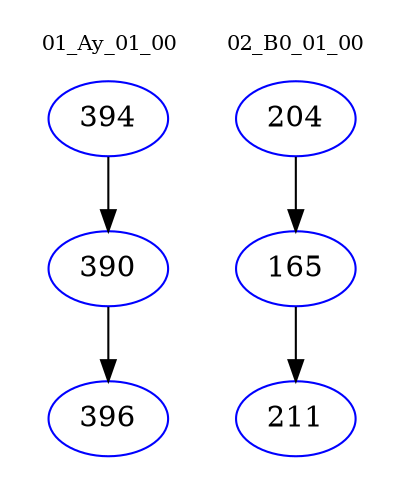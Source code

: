 digraph{
subgraph cluster_0 {
color = white
label = "01_Ay_01_00";
fontsize=10;
T0_394 [label="394", color="blue"]
T0_394 -> T0_390 [color="black"]
T0_390 [label="390", color="blue"]
T0_390 -> T0_396 [color="black"]
T0_396 [label="396", color="blue"]
}
subgraph cluster_1 {
color = white
label = "02_B0_01_00";
fontsize=10;
T1_204 [label="204", color="blue"]
T1_204 -> T1_165 [color="black"]
T1_165 [label="165", color="blue"]
T1_165 -> T1_211 [color="black"]
T1_211 [label="211", color="blue"]
}
}
